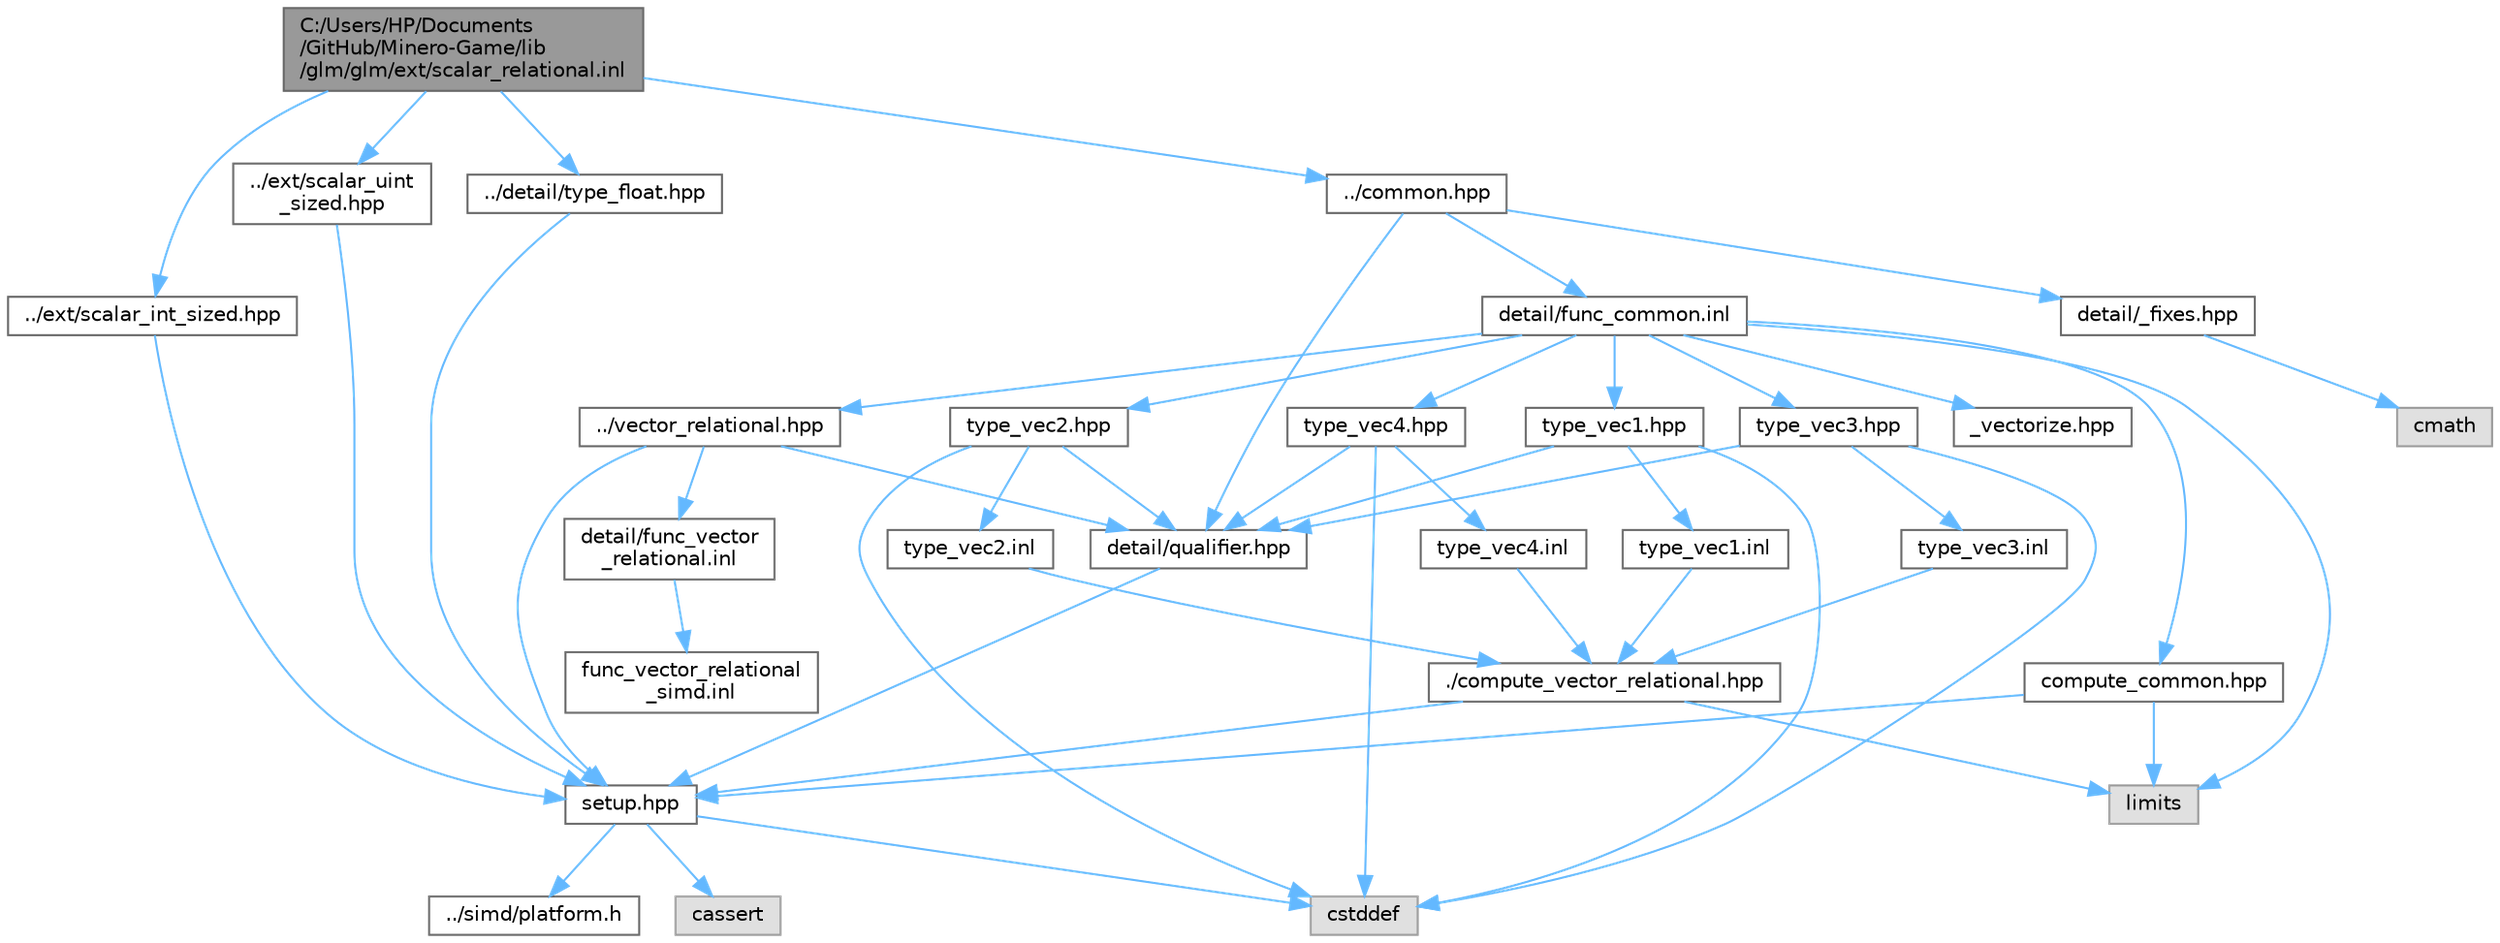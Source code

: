 digraph "C:/Users/HP/Documents/GitHub/Minero-Game/lib/glm/glm/ext/scalar_relational.inl"
{
 // LATEX_PDF_SIZE
  bgcolor="transparent";
  edge [fontname=Helvetica,fontsize=10,labelfontname=Helvetica,labelfontsize=10];
  node [fontname=Helvetica,fontsize=10,shape=box,height=0.2,width=0.4];
  Node1 [id="Node000001",label="C:/Users/HP/Documents\l/GitHub/Minero-Game/lib\l/glm/glm/ext/scalar_relational.inl",height=0.2,width=0.4,color="gray40", fillcolor="grey60", style="filled", fontcolor="black",tooltip=" "];
  Node1 -> Node2 [id="edge1_Node000001_Node000002",color="steelblue1",style="solid",tooltip=" "];
  Node2 [id="Node000002",label="../common.hpp",height=0.2,width=0.4,color="grey40", fillcolor="white", style="filled",URL="$lib_2glm_2glm_2common_8hpp.html",tooltip=" "];
  Node2 -> Node3 [id="edge2_Node000002_Node000003",color="steelblue1",style="solid",tooltip=" "];
  Node3 [id="Node000003",label="detail/qualifier.hpp",height=0.2,width=0.4,color="grey40", fillcolor="white", style="filled",URL="$lib_2glm_2glm_2detail_2qualifier_8hpp.html",tooltip=" "];
  Node3 -> Node4 [id="edge3_Node000003_Node000004",color="steelblue1",style="solid",tooltip=" "];
  Node4 [id="Node000004",label="setup.hpp",height=0.2,width=0.4,color="grey40", fillcolor="white", style="filled",URL="$lib_2glm_2glm_2detail_2setup_8hpp.html",tooltip=" "];
  Node4 -> Node5 [id="edge4_Node000004_Node000005",color="steelblue1",style="solid",tooltip=" "];
  Node5 [id="Node000005",label="cassert",height=0.2,width=0.4,color="grey60", fillcolor="#E0E0E0", style="filled",tooltip=" "];
  Node4 -> Node6 [id="edge5_Node000004_Node000006",color="steelblue1",style="solid",tooltip=" "];
  Node6 [id="Node000006",label="cstddef",height=0.2,width=0.4,color="grey60", fillcolor="#E0E0E0", style="filled",tooltip=" "];
  Node4 -> Node7 [id="edge6_Node000004_Node000007",color="steelblue1",style="solid",tooltip=" "];
  Node7 [id="Node000007",label="../simd/platform.h",height=0.2,width=0.4,color="grey40", fillcolor="white", style="filled",URL="$lib_2glm_2glm_2simd_2platform_8h.html",tooltip=" "];
  Node2 -> Node8 [id="edge7_Node000002_Node000008",color="steelblue1",style="solid",tooltip=" "];
  Node8 [id="Node000008",label="detail/_fixes.hpp",height=0.2,width=0.4,color="grey40", fillcolor="white", style="filled",URL="$lib_2glm_2glm_2detail_2__fixes_8hpp.html",tooltip=" "];
  Node8 -> Node9 [id="edge8_Node000008_Node000009",color="steelblue1",style="solid",tooltip=" "];
  Node9 [id="Node000009",label="cmath",height=0.2,width=0.4,color="grey60", fillcolor="#E0E0E0", style="filled",tooltip=" "];
  Node2 -> Node10 [id="edge9_Node000002_Node000010",color="steelblue1",style="solid",tooltip=" "];
  Node10 [id="Node000010",label="detail/func_common.inl",height=0.2,width=0.4,color="grey40", fillcolor="white", style="filled",URL="$lib_2glm_2glm_2detail_2func__common_8inl.html",tooltip=" "];
  Node10 -> Node11 [id="edge10_Node000010_Node000011",color="steelblue1",style="solid",tooltip=" "];
  Node11 [id="Node000011",label="../vector_relational.hpp",height=0.2,width=0.4,color="grey40", fillcolor="white", style="filled",URL="$lib_2glm_2glm_2vector__relational_8hpp.html",tooltip=" "];
  Node11 -> Node3 [id="edge11_Node000011_Node000003",color="steelblue1",style="solid",tooltip=" "];
  Node11 -> Node4 [id="edge12_Node000011_Node000004",color="steelblue1",style="solid",tooltip=" "];
  Node11 -> Node12 [id="edge13_Node000011_Node000012",color="steelblue1",style="solid",tooltip=" "];
  Node12 [id="Node000012",label="detail/func_vector\l_relational.inl",height=0.2,width=0.4,color="grey40", fillcolor="white", style="filled",URL="$lib_2glm_2glm_2detail_2func__vector__relational_8inl.html",tooltip=" "];
  Node12 -> Node13 [id="edge14_Node000012_Node000013",color="steelblue1",style="solid",tooltip=" "];
  Node13 [id="Node000013",label="func_vector_relational\l_simd.inl",height=0.2,width=0.4,color="grey40", fillcolor="white", style="filled",URL="$lib_2glm_2glm_2detail_2func__vector__relational__simd_8inl.html",tooltip=" "];
  Node10 -> Node14 [id="edge15_Node000010_Node000014",color="steelblue1",style="solid",tooltip=" "];
  Node14 [id="Node000014",label="compute_common.hpp",height=0.2,width=0.4,color="grey40", fillcolor="white", style="filled",URL="$lib_2glm_2glm_2detail_2compute__common_8hpp.html",tooltip=" "];
  Node14 -> Node4 [id="edge16_Node000014_Node000004",color="steelblue1",style="solid",tooltip=" "];
  Node14 -> Node15 [id="edge17_Node000014_Node000015",color="steelblue1",style="solid",tooltip=" "];
  Node15 [id="Node000015",label="limits",height=0.2,width=0.4,color="grey60", fillcolor="#E0E0E0", style="filled",tooltip=" "];
  Node10 -> Node16 [id="edge18_Node000010_Node000016",color="steelblue1",style="solid",tooltip=" "];
  Node16 [id="Node000016",label="type_vec1.hpp",height=0.2,width=0.4,color="grey40", fillcolor="white", style="filled",URL="$lib_2glm_2glm_2detail_2type__vec1_8hpp.html",tooltip=" "];
  Node16 -> Node3 [id="edge19_Node000016_Node000003",color="steelblue1",style="solid",tooltip=" "];
  Node16 -> Node6 [id="edge20_Node000016_Node000006",color="steelblue1",style="solid",tooltip=" "];
  Node16 -> Node17 [id="edge21_Node000016_Node000017",color="steelblue1",style="solid",tooltip=" "];
  Node17 [id="Node000017",label="type_vec1.inl",height=0.2,width=0.4,color="grey40", fillcolor="white", style="filled",URL="$lib_2glm_2glm_2detail_2type__vec1_8inl.html",tooltip=" "];
  Node17 -> Node18 [id="edge22_Node000017_Node000018",color="steelblue1",style="solid",tooltip=" "];
  Node18 [id="Node000018",label="./compute_vector_relational.hpp",height=0.2,width=0.4,color="grey40", fillcolor="white", style="filled",URL="$lib_2glm_2glm_2detail_2compute__vector__relational_8hpp.html",tooltip=" "];
  Node18 -> Node4 [id="edge23_Node000018_Node000004",color="steelblue1",style="solid",tooltip=" "];
  Node18 -> Node15 [id="edge24_Node000018_Node000015",color="steelblue1",style="solid",tooltip=" "];
  Node10 -> Node19 [id="edge25_Node000010_Node000019",color="steelblue1",style="solid",tooltip=" "];
  Node19 [id="Node000019",label="type_vec2.hpp",height=0.2,width=0.4,color="grey40", fillcolor="white", style="filled",URL="$lib_2glm_2glm_2detail_2type__vec2_8hpp.html",tooltip=" "];
  Node19 -> Node3 [id="edge26_Node000019_Node000003",color="steelblue1",style="solid",tooltip=" "];
  Node19 -> Node6 [id="edge27_Node000019_Node000006",color="steelblue1",style="solid",tooltip=" "];
  Node19 -> Node20 [id="edge28_Node000019_Node000020",color="steelblue1",style="solid",tooltip=" "];
  Node20 [id="Node000020",label="type_vec2.inl",height=0.2,width=0.4,color="grey40", fillcolor="white", style="filled",URL="$lib_2glm_2glm_2detail_2type__vec2_8inl.html",tooltip=" "];
  Node20 -> Node18 [id="edge29_Node000020_Node000018",color="steelblue1",style="solid",tooltip=" "];
  Node10 -> Node21 [id="edge30_Node000010_Node000021",color="steelblue1",style="solid",tooltip=" "];
  Node21 [id="Node000021",label="type_vec3.hpp",height=0.2,width=0.4,color="grey40", fillcolor="white", style="filled",URL="$lib_2glm_2glm_2detail_2type__vec3_8hpp.html",tooltip=" "];
  Node21 -> Node3 [id="edge31_Node000021_Node000003",color="steelblue1",style="solid",tooltip=" "];
  Node21 -> Node6 [id="edge32_Node000021_Node000006",color="steelblue1",style="solid",tooltip=" "];
  Node21 -> Node22 [id="edge33_Node000021_Node000022",color="steelblue1",style="solid",tooltip=" "];
  Node22 [id="Node000022",label="type_vec3.inl",height=0.2,width=0.4,color="grey40", fillcolor="white", style="filled",URL="$lib_2glm_2glm_2detail_2type__vec3_8inl.html",tooltip=" "];
  Node22 -> Node18 [id="edge34_Node000022_Node000018",color="steelblue1",style="solid",tooltip=" "];
  Node10 -> Node23 [id="edge35_Node000010_Node000023",color="steelblue1",style="solid",tooltip=" "];
  Node23 [id="Node000023",label="type_vec4.hpp",height=0.2,width=0.4,color="grey40", fillcolor="white", style="filled",URL="$lib_2glm_2glm_2detail_2type__vec4_8hpp.html",tooltip=" "];
  Node23 -> Node3 [id="edge36_Node000023_Node000003",color="steelblue1",style="solid",tooltip=" "];
  Node23 -> Node6 [id="edge37_Node000023_Node000006",color="steelblue1",style="solid",tooltip=" "];
  Node23 -> Node24 [id="edge38_Node000023_Node000024",color="steelblue1",style="solid",tooltip=" "];
  Node24 [id="Node000024",label="type_vec4.inl",height=0.2,width=0.4,color="grey40", fillcolor="white", style="filled",URL="$lib_2glm_2glm_2detail_2type__vec4_8inl.html",tooltip=" "];
  Node24 -> Node18 [id="edge39_Node000024_Node000018",color="steelblue1",style="solid",tooltip=" "];
  Node10 -> Node25 [id="edge40_Node000010_Node000025",color="steelblue1",style="solid",tooltip=" "];
  Node25 [id="Node000025",label="_vectorize.hpp",height=0.2,width=0.4,color="grey40", fillcolor="white", style="filled",URL="$lib_2glm_2glm_2detail_2__vectorize_8hpp.html",tooltip=" "];
  Node10 -> Node15 [id="edge41_Node000010_Node000015",color="steelblue1",style="solid",tooltip=" "];
  Node1 -> Node26 [id="edge42_Node000001_Node000026",color="steelblue1",style="solid",tooltip=" "];
  Node26 [id="Node000026",label="../ext/scalar_int_sized.hpp",height=0.2,width=0.4,color="grey40", fillcolor="white", style="filled",URL="$lib_2glm_2glm_2ext_2scalar__int__sized_8hpp.html",tooltip=" "];
  Node26 -> Node4 [id="edge43_Node000026_Node000004",color="steelblue1",style="solid",tooltip=" "];
  Node1 -> Node27 [id="edge44_Node000001_Node000027",color="steelblue1",style="solid",tooltip=" "];
  Node27 [id="Node000027",label="../ext/scalar_uint\l_sized.hpp",height=0.2,width=0.4,color="grey40", fillcolor="white", style="filled",URL="$lib_2glm_2glm_2ext_2scalar__uint__sized_8hpp.html",tooltip=" "];
  Node27 -> Node4 [id="edge45_Node000027_Node000004",color="steelblue1",style="solid",tooltip=" "];
  Node1 -> Node28 [id="edge46_Node000001_Node000028",color="steelblue1",style="solid",tooltip=" "];
  Node28 [id="Node000028",label="../detail/type_float.hpp",height=0.2,width=0.4,color="grey40", fillcolor="white", style="filled",URL="$lib_2glm_2glm_2detail_2type__float_8hpp.html",tooltip=" "];
  Node28 -> Node4 [id="edge47_Node000028_Node000004",color="steelblue1",style="solid",tooltip=" "];
}
